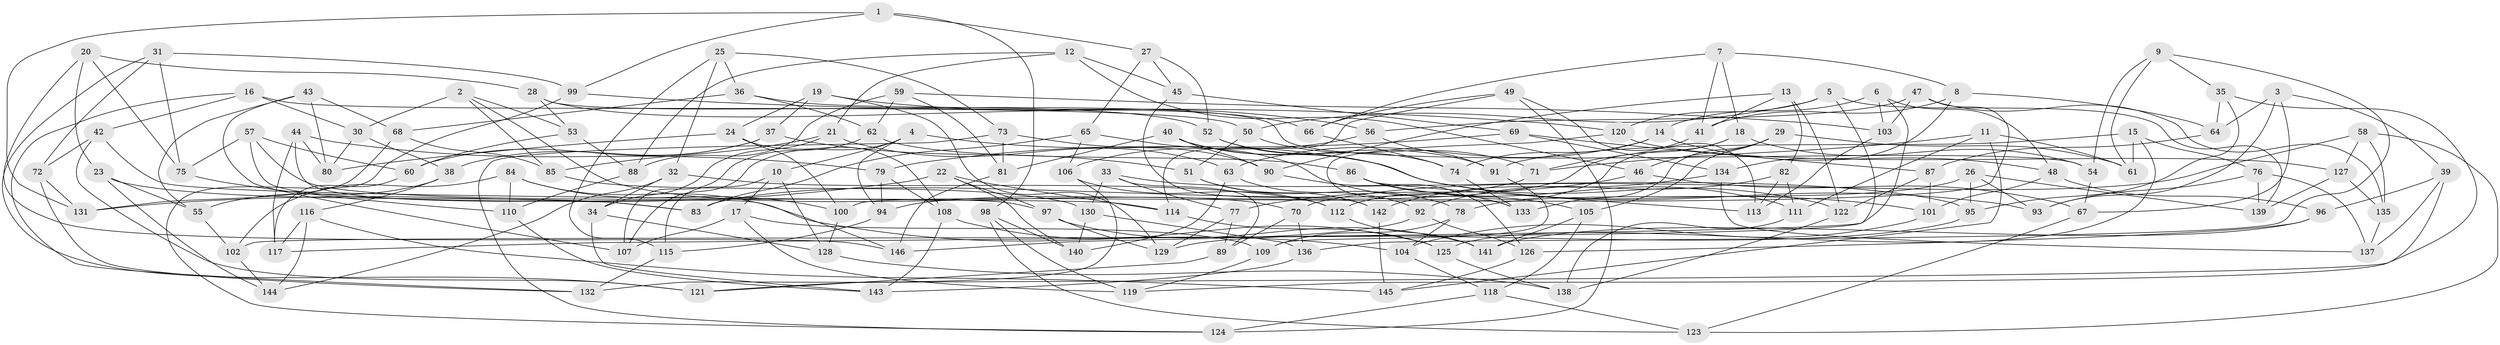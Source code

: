 // coarse degree distribution, {6: 0.4166666666666667, 4: 0.4583333333333333, 5: 0.10416666666666667, 3: 0.020833333333333332}
// Generated by graph-tools (version 1.1) at 2025/52/02/27/25 19:52:31]
// undirected, 146 vertices, 292 edges
graph export_dot {
graph [start="1"]
  node [color=gray90,style=filled];
  1;
  2;
  3;
  4;
  5;
  6;
  7;
  8;
  9;
  10;
  11;
  12;
  13;
  14;
  15;
  16;
  17;
  18;
  19;
  20;
  21;
  22;
  23;
  24;
  25;
  26;
  27;
  28;
  29;
  30;
  31;
  32;
  33;
  34;
  35;
  36;
  37;
  38;
  39;
  40;
  41;
  42;
  43;
  44;
  45;
  46;
  47;
  48;
  49;
  50;
  51;
  52;
  53;
  54;
  55;
  56;
  57;
  58;
  59;
  60;
  61;
  62;
  63;
  64;
  65;
  66;
  67;
  68;
  69;
  70;
  71;
  72;
  73;
  74;
  75;
  76;
  77;
  78;
  79;
  80;
  81;
  82;
  83;
  84;
  85;
  86;
  87;
  88;
  89;
  90;
  91;
  92;
  93;
  94;
  95;
  96;
  97;
  98;
  99;
  100;
  101;
  102;
  103;
  104;
  105;
  106;
  107;
  108;
  109;
  110;
  111;
  112;
  113;
  114;
  115;
  116;
  117;
  118;
  119;
  120;
  121;
  122;
  123;
  124;
  125;
  126;
  127;
  128;
  129;
  130;
  131;
  132;
  133;
  134;
  135;
  136;
  137;
  138;
  139;
  140;
  141;
  142;
  143;
  144;
  145;
  146;
  1 -- 98;
  1 -- 27;
  1 -- 131;
  1 -- 99;
  2 -- 30;
  2 -- 85;
  2 -- 53;
  2 -- 70;
  3 -- 67;
  3 -- 93;
  3 -- 64;
  3 -- 39;
  4 -- 93;
  4 -- 10;
  4 -- 107;
  4 -- 94;
  5 -- 139;
  5 -- 50;
  5 -- 117;
  5 -- 120;
  6 -- 14;
  6 -- 103;
  6 -- 102;
  6 -- 48;
  7 -- 41;
  7 -- 18;
  7 -- 66;
  7 -- 8;
  8 -- 134;
  8 -- 41;
  8 -- 64;
  9 -- 54;
  9 -- 61;
  9 -- 35;
  9 -- 136;
  10 -- 115;
  10 -- 128;
  10 -- 17;
  11 -- 111;
  11 -- 145;
  11 -- 71;
  11 -- 61;
  12 -- 88;
  12 -- 21;
  12 -- 46;
  12 -- 45;
  13 -- 41;
  13 -- 90;
  13 -- 82;
  13 -- 122;
  14 -- 63;
  14 -- 48;
  14 -- 74;
  15 -- 125;
  15 -- 76;
  15 -- 91;
  15 -- 61;
  16 -- 42;
  16 -- 132;
  16 -- 50;
  16 -- 30;
  17 -- 109;
  17 -- 119;
  17 -- 107;
  18 -- 112;
  18 -- 94;
  18 -- 54;
  19 -- 129;
  19 -- 37;
  19 -- 24;
  19 -- 56;
  20 -- 28;
  20 -- 146;
  20 -- 23;
  20 -- 75;
  21 -- 63;
  21 -- 34;
  21 -- 85;
  22 -- 131;
  22 -- 97;
  22 -- 140;
  22 -- 114;
  23 -- 55;
  23 -- 144;
  23 -- 83;
  24 -- 100;
  24 -- 108;
  24 -- 80;
  25 -- 73;
  25 -- 32;
  25 -- 115;
  25 -- 36;
  26 -- 95;
  26 -- 78;
  26 -- 93;
  26 -- 139;
  27 -- 65;
  27 -- 45;
  27 -- 52;
  28 -- 66;
  28 -- 53;
  28 -- 54;
  29 -- 133;
  29 -- 46;
  29 -- 61;
  29 -- 105;
  30 -- 80;
  30 -- 38;
  31 -- 121;
  31 -- 75;
  31 -- 99;
  31 -- 72;
  32 -- 34;
  32 -- 144;
  32 -- 112;
  33 -- 77;
  33 -- 95;
  33 -- 89;
  33 -- 130;
  34 -- 128;
  34 -- 143;
  35 -- 121;
  35 -- 95;
  35 -- 64;
  36 -- 68;
  36 -- 52;
  36 -- 62;
  37 -- 60;
  37 -- 38;
  37 -- 51;
  38 -- 116;
  38 -- 55;
  39 -- 119;
  39 -- 96;
  39 -- 137;
  40 -- 90;
  40 -- 81;
  40 -- 91;
  40 -- 101;
  41 -- 71;
  42 -- 72;
  42 -- 121;
  42 -- 114;
  43 -- 55;
  43 -- 107;
  43 -- 68;
  43 -- 80;
  44 -- 79;
  44 -- 117;
  44 -- 104;
  44 -- 80;
  45 -- 142;
  45 -- 69;
  46 -- 67;
  46 -- 77;
  47 -- 135;
  47 -- 56;
  47 -- 103;
  47 -- 100;
  48 -- 96;
  48 -- 101;
  49 -- 113;
  49 -- 66;
  49 -- 124;
  49 -- 114;
  50 -- 51;
  50 -- 71;
  51 -- 142;
  51 -- 78;
  52 -- 74;
  52 -- 122;
  53 -- 88;
  53 -- 60;
  54 -- 67;
  55 -- 102;
  56 -- 91;
  56 -- 106;
  57 -- 75;
  57 -- 97;
  57 -- 83;
  57 -- 60;
  58 -- 70;
  58 -- 135;
  58 -- 127;
  58 -- 123;
  59 -- 81;
  59 -- 88;
  59 -- 62;
  59 -- 103;
  60 -- 117;
  62 -- 86;
  62 -- 107;
  63 -- 140;
  63 -- 92;
  64 -- 87;
  65 -- 83;
  65 -- 106;
  65 -- 105;
  66 -- 74;
  67 -- 123;
  68 -- 85;
  68 -- 131;
  69 -- 134;
  69 -- 79;
  69 -- 87;
  70 -- 89;
  70 -- 136;
  71 -- 83;
  72 -- 131;
  72 -- 132;
  73 -- 124;
  73 -- 90;
  73 -- 81;
  74 -- 133;
  75 -- 110;
  76 -- 137;
  76 -- 93;
  76 -- 139;
  77 -- 89;
  77 -- 129;
  78 -- 109;
  78 -- 104;
  79 -- 94;
  79 -- 108;
  81 -- 146;
  82 -- 113;
  82 -- 111;
  82 -- 92;
  84 -- 102;
  84 -- 110;
  84 -- 146;
  84 -- 100;
  85 -- 130;
  86 -- 113;
  86 -- 111;
  86 -- 133;
  87 -- 122;
  87 -- 101;
  88 -- 110;
  89 -- 121;
  90 -- 126;
  91 -- 109;
  92 -- 126;
  92 -- 146;
  94 -- 115;
  95 -- 129;
  96 -- 126;
  96 -- 141;
  97 -- 129;
  97 -- 141;
  98 -- 140;
  98 -- 123;
  98 -- 119;
  99 -- 124;
  99 -- 120;
  100 -- 128;
  101 -- 104;
  102 -- 144;
  103 -- 113;
  104 -- 118;
  105 -- 118;
  105 -- 141;
  106 -- 132;
  106 -- 112;
  108 -- 125;
  108 -- 143;
  109 -- 119;
  110 -- 143;
  111 -- 138;
  112 -- 141;
  114 -- 125;
  115 -- 132;
  116 -- 117;
  116 -- 144;
  116 -- 145;
  118 -- 124;
  118 -- 123;
  120 -- 127;
  120 -- 133;
  122 -- 138;
  125 -- 138;
  126 -- 145;
  127 -- 139;
  127 -- 135;
  128 -- 138;
  130 -- 140;
  130 -- 136;
  134 -- 137;
  134 -- 142;
  135 -- 137;
  136 -- 143;
  142 -- 145;
}
